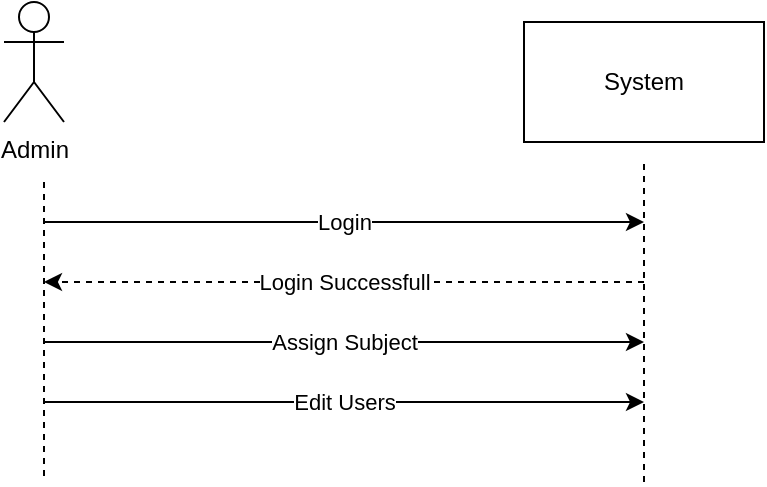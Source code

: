 <mxfile version="20.7.4" type="device"><diagram name="Page-1" id="8378b5f6-a2b2-b727-a746-972ab9d02e00"><mxGraphModel dx="863" dy="505" grid="1" gridSize="10" guides="1" tooltips="1" connect="0" arrows="1" fold="1" page="1" pageScale="1.5" pageWidth="1169" pageHeight="827" background="none" math="0" shadow="0"><root><mxCell id="0"/><mxCell id="1" parent="0"/><mxCell id="R3LwiE3BE1qtNTDOgTVP-278" value="Admin" style="shape=umlActor;verticalLabelPosition=bottom;verticalAlign=top;html=1;outlineConnect=0;" parent="1" vertex="1"><mxGeometry x="700" y="200" width="30" height="60" as="geometry"/></mxCell><mxCell id="R3LwiE3BE1qtNTDOgTVP-280" value="System" style="rounded=0;whiteSpace=wrap;html=1;" parent="1" vertex="1"><mxGeometry x="960" y="210" width="120" height="60" as="geometry"/></mxCell><mxCell id="R3LwiE3BE1qtNTDOgTVP-281" value="" style="endArrow=none;dashed=1;html=1;rounded=0;" parent="1" edge="1"><mxGeometry width="50" height="50" relative="1" as="geometry"><mxPoint x="720" y="290" as="sourcePoint"/><mxPoint x="720" y="440" as="targetPoint"/></mxGeometry></mxCell><mxCell id="R3LwiE3BE1qtNTDOgTVP-282" value="" style="endArrow=none;dashed=1;html=1;rounded=0;" parent="1" edge="1"><mxGeometry width="50" height="50" relative="1" as="geometry"><mxPoint x="1020" y="440" as="sourcePoint"/><mxPoint x="1020" y="280" as="targetPoint"/></mxGeometry></mxCell><mxCell id="R3LwiE3BE1qtNTDOgTVP-284" value="" style="endArrow=classic;html=1;rounded=0;" parent="1" edge="1"><mxGeometry relative="1" as="geometry"><mxPoint x="720" y="310" as="sourcePoint"/><mxPoint x="1020" y="310" as="targetPoint"/></mxGeometry></mxCell><mxCell id="R3LwiE3BE1qtNTDOgTVP-285" value="Login" style="edgeLabel;resizable=0;html=1;align=center;verticalAlign=middle;" parent="R3LwiE3BE1qtNTDOgTVP-284" connectable="0" vertex="1"><mxGeometry relative="1" as="geometry"/></mxCell><mxCell id="R3LwiE3BE1qtNTDOgTVP-286" value="" style="endArrow=classic;html=1;rounded=0;dashed=1;" parent="1" edge="1"><mxGeometry relative="1" as="geometry"><mxPoint x="1020" y="340" as="sourcePoint"/><mxPoint x="720" y="340" as="targetPoint"/></mxGeometry></mxCell><mxCell id="R3LwiE3BE1qtNTDOgTVP-287" value="Login Successfull" style="edgeLabel;resizable=0;html=1;align=center;verticalAlign=middle;" parent="R3LwiE3BE1qtNTDOgTVP-286" connectable="0" vertex="1"><mxGeometry relative="1" as="geometry"/></mxCell><mxCell id="PowbiOWcyQZmPTHFf0mb-1" value="" style="endArrow=classic;html=1;rounded=0;" edge="1" parent="1"><mxGeometry relative="1" as="geometry"><mxPoint x="720" y="370" as="sourcePoint"/><mxPoint x="1020" y="370" as="targetPoint"/></mxGeometry></mxCell><mxCell id="PowbiOWcyQZmPTHFf0mb-2" value="Assign Subject" style="edgeLabel;resizable=0;html=1;align=center;verticalAlign=middle;" connectable="0" vertex="1" parent="PowbiOWcyQZmPTHFf0mb-1"><mxGeometry relative="1" as="geometry"/></mxCell><mxCell id="PowbiOWcyQZmPTHFf0mb-3" value="" style="endArrow=classic;html=1;rounded=0;" edge="1" parent="1"><mxGeometry relative="1" as="geometry"><mxPoint x="720" y="400" as="sourcePoint"/><mxPoint x="1020" y="400" as="targetPoint"/></mxGeometry></mxCell><mxCell id="PowbiOWcyQZmPTHFf0mb-4" value="Edit Users" style="edgeLabel;resizable=0;html=1;align=center;verticalAlign=middle;" connectable="0" vertex="1" parent="PowbiOWcyQZmPTHFf0mb-3"><mxGeometry relative="1" as="geometry"/></mxCell></root></mxGraphModel></diagram></mxfile>